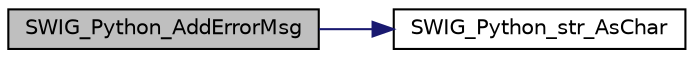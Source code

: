 digraph "SWIG_Python_AddErrorMsg"
{
 // LATEX_PDF_SIZE
  edge [fontname="Helvetica",fontsize="10",labelfontname="Helvetica",labelfontsize="10"];
  node [fontname="Helvetica",fontsize="10",shape=record];
  rankdir="LR";
  Node1 [label="SWIG_Python_AddErrorMsg",height=0.2,width=0.4,color="black", fillcolor="grey75", style="filled", fontcolor="black",tooltip=" "];
  Node1 -> Node2 [color="midnightblue",fontsize="10",style="solid",fontname="Helvetica"];
  Node2 [label="SWIG_Python_str_AsChar",height=0.2,width=0.4,color="black", fillcolor="white", style="filled",URL="$de/d48/swig__runtime_8h.html#a490869adce66bc12597e3c1ac23fab48",tooltip=" "];
}
